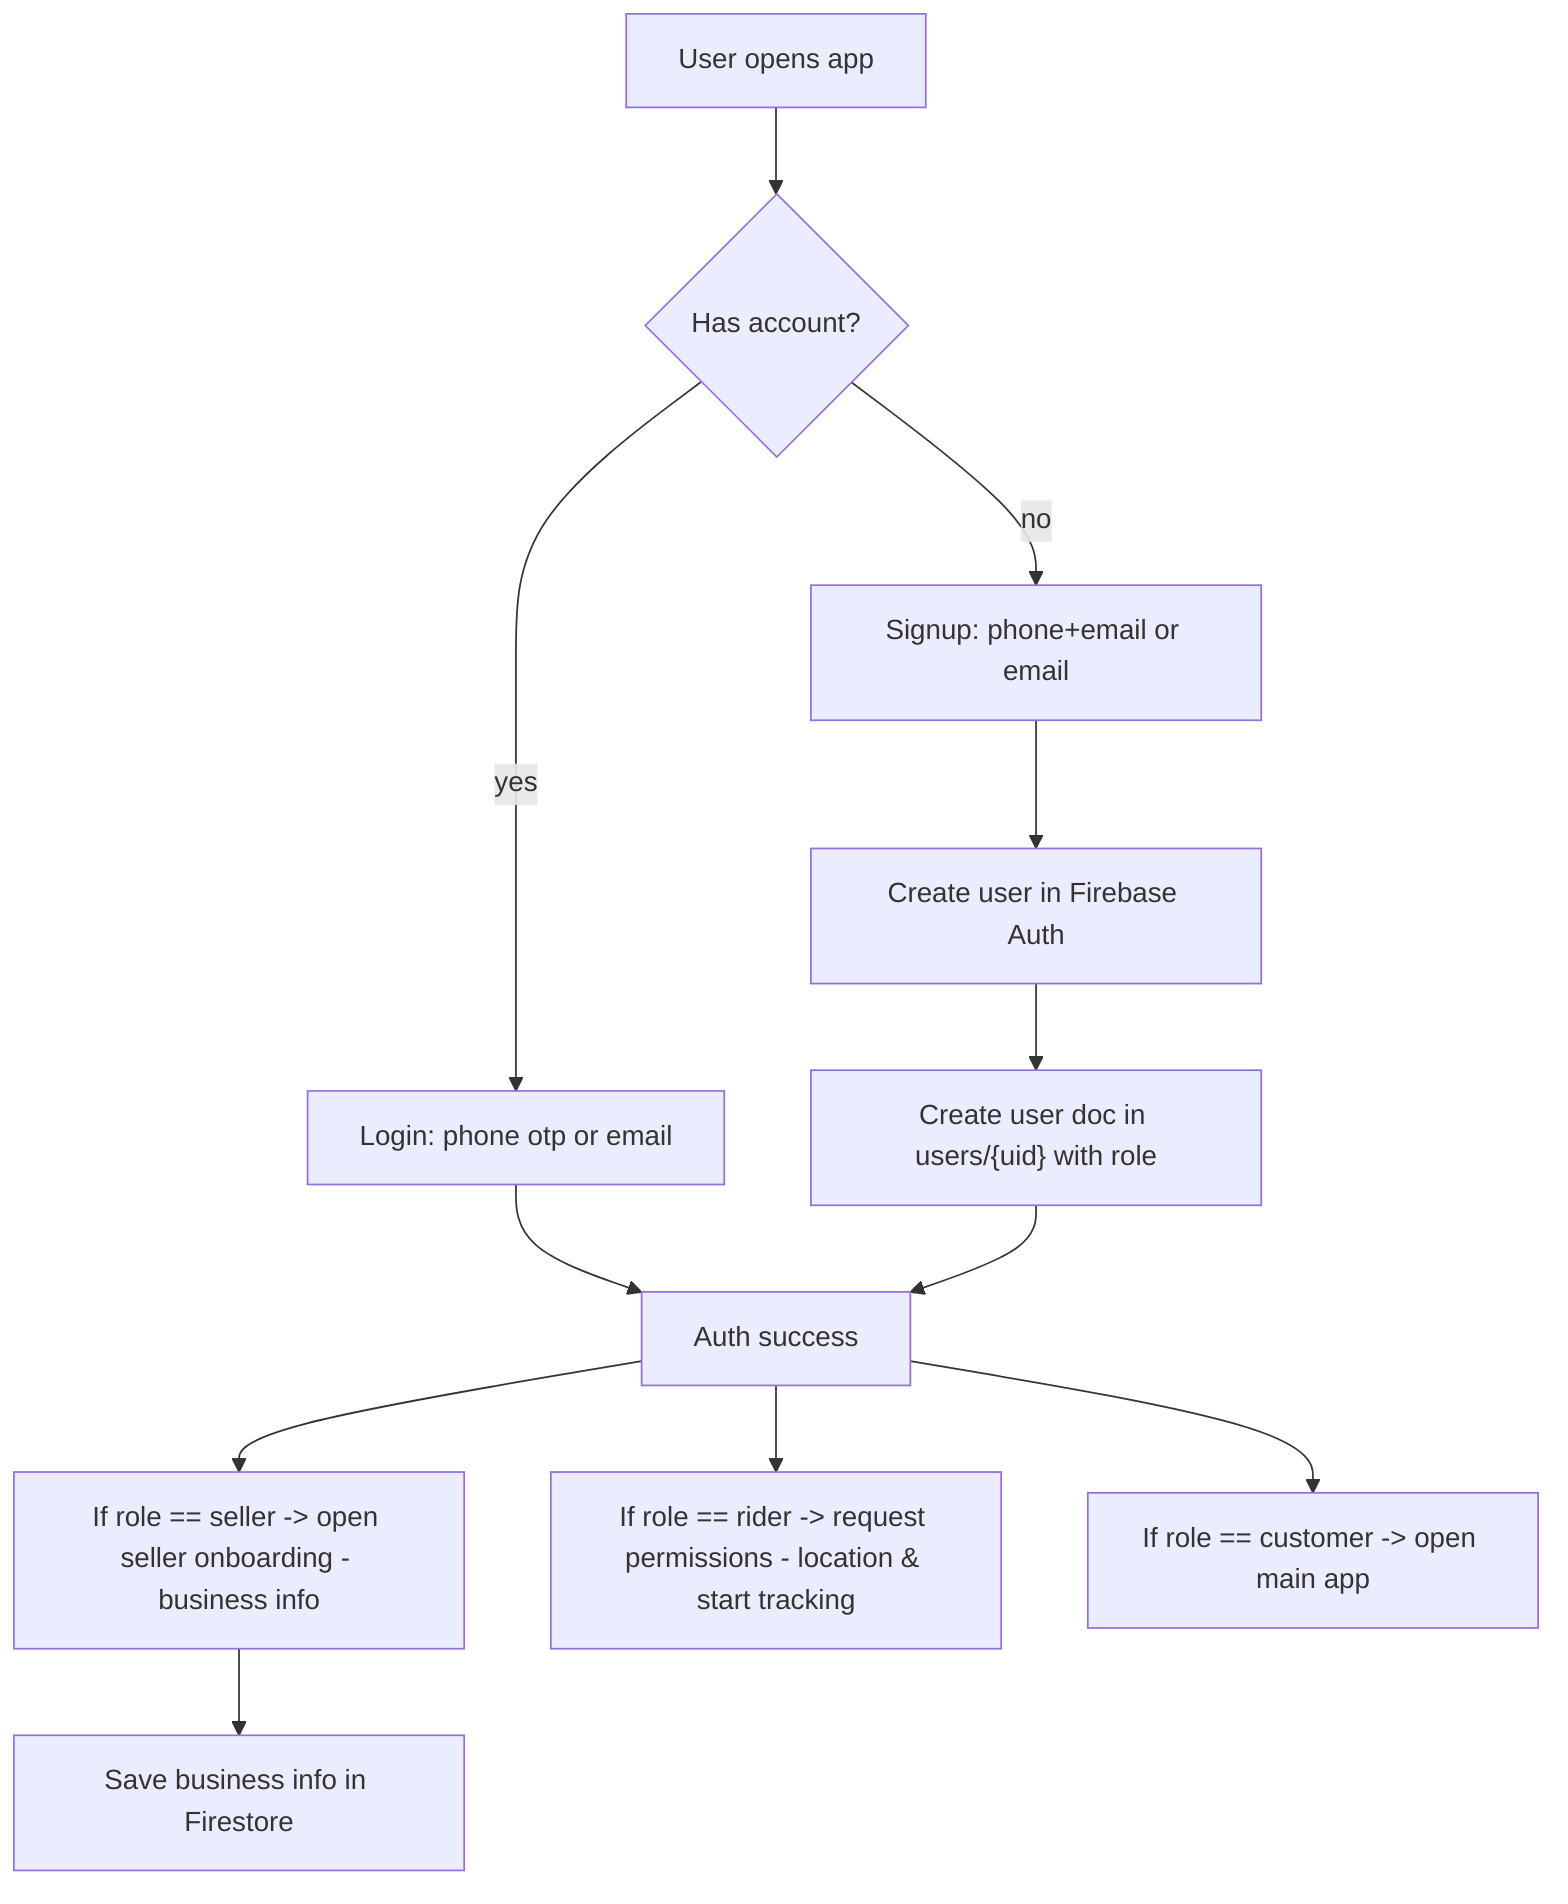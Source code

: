 flowchart TD
    A[User opens app] --> B{Has account?}
    B -- yes --> C[Login: phone otp or email]
    B -- no --> D[Signup: phone+email or email]
    D --> E[Create user in Firebase Auth]
    E --> F["Create user doc in users/{uid} with role"]
    C --> G[Auth success]
    F --> G
    G --> H[If role == seller -> open seller onboarding - business info]
    G --> I[If role == rider -> request permissions - location & start tracking]
    G --> J[If role == customer -> open main app]
    H --> K[Save business info in Firestore]